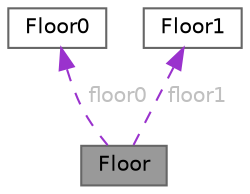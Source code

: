 digraph "Floor"
{
 // LATEX_PDF_SIZE
  bgcolor="transparent";
  edge [fontname=Helvetica,fontsize=10,labelfontname=Helvetica,labelfontsize=10];
  node [fontname=Helvetica,fontsize=10,shape=box,height=0.2,width=0.4];
  Node1 [id="Node000001",label="Floor",height=0.2,width=0.4,color="gray40", fillcolor="grey60", style="filled", fontcolor="black",tooltip=" "];
  Node2 -> Node1 [id="edge5_Node000001_Node000002",dir="back",color="darkorchid3",style="dashed",tooltip=" ",label=" floor0",fontcolor="grey" ];
  Node2 [id="Node000002",label="Floor0",height=0.2,width=0.4,color="gray40", fillcolor="white", style="filled",URL="$struct_floor0.html",tooltip=" "];
  Node3 -> Node1 [id="edge6_Node000001_Node000003",dir="back",color="darkorchid3",style="dashed",tooltip=" ",label=" floor1",fontcolor="grey" ];
  Node3 [id="Node000003",label="Floor1",height=0.2,width=0.4,color="gray40", fillcolor="white", style="filled",URL="$struct_floor1.html",tooltip=" "];
}
